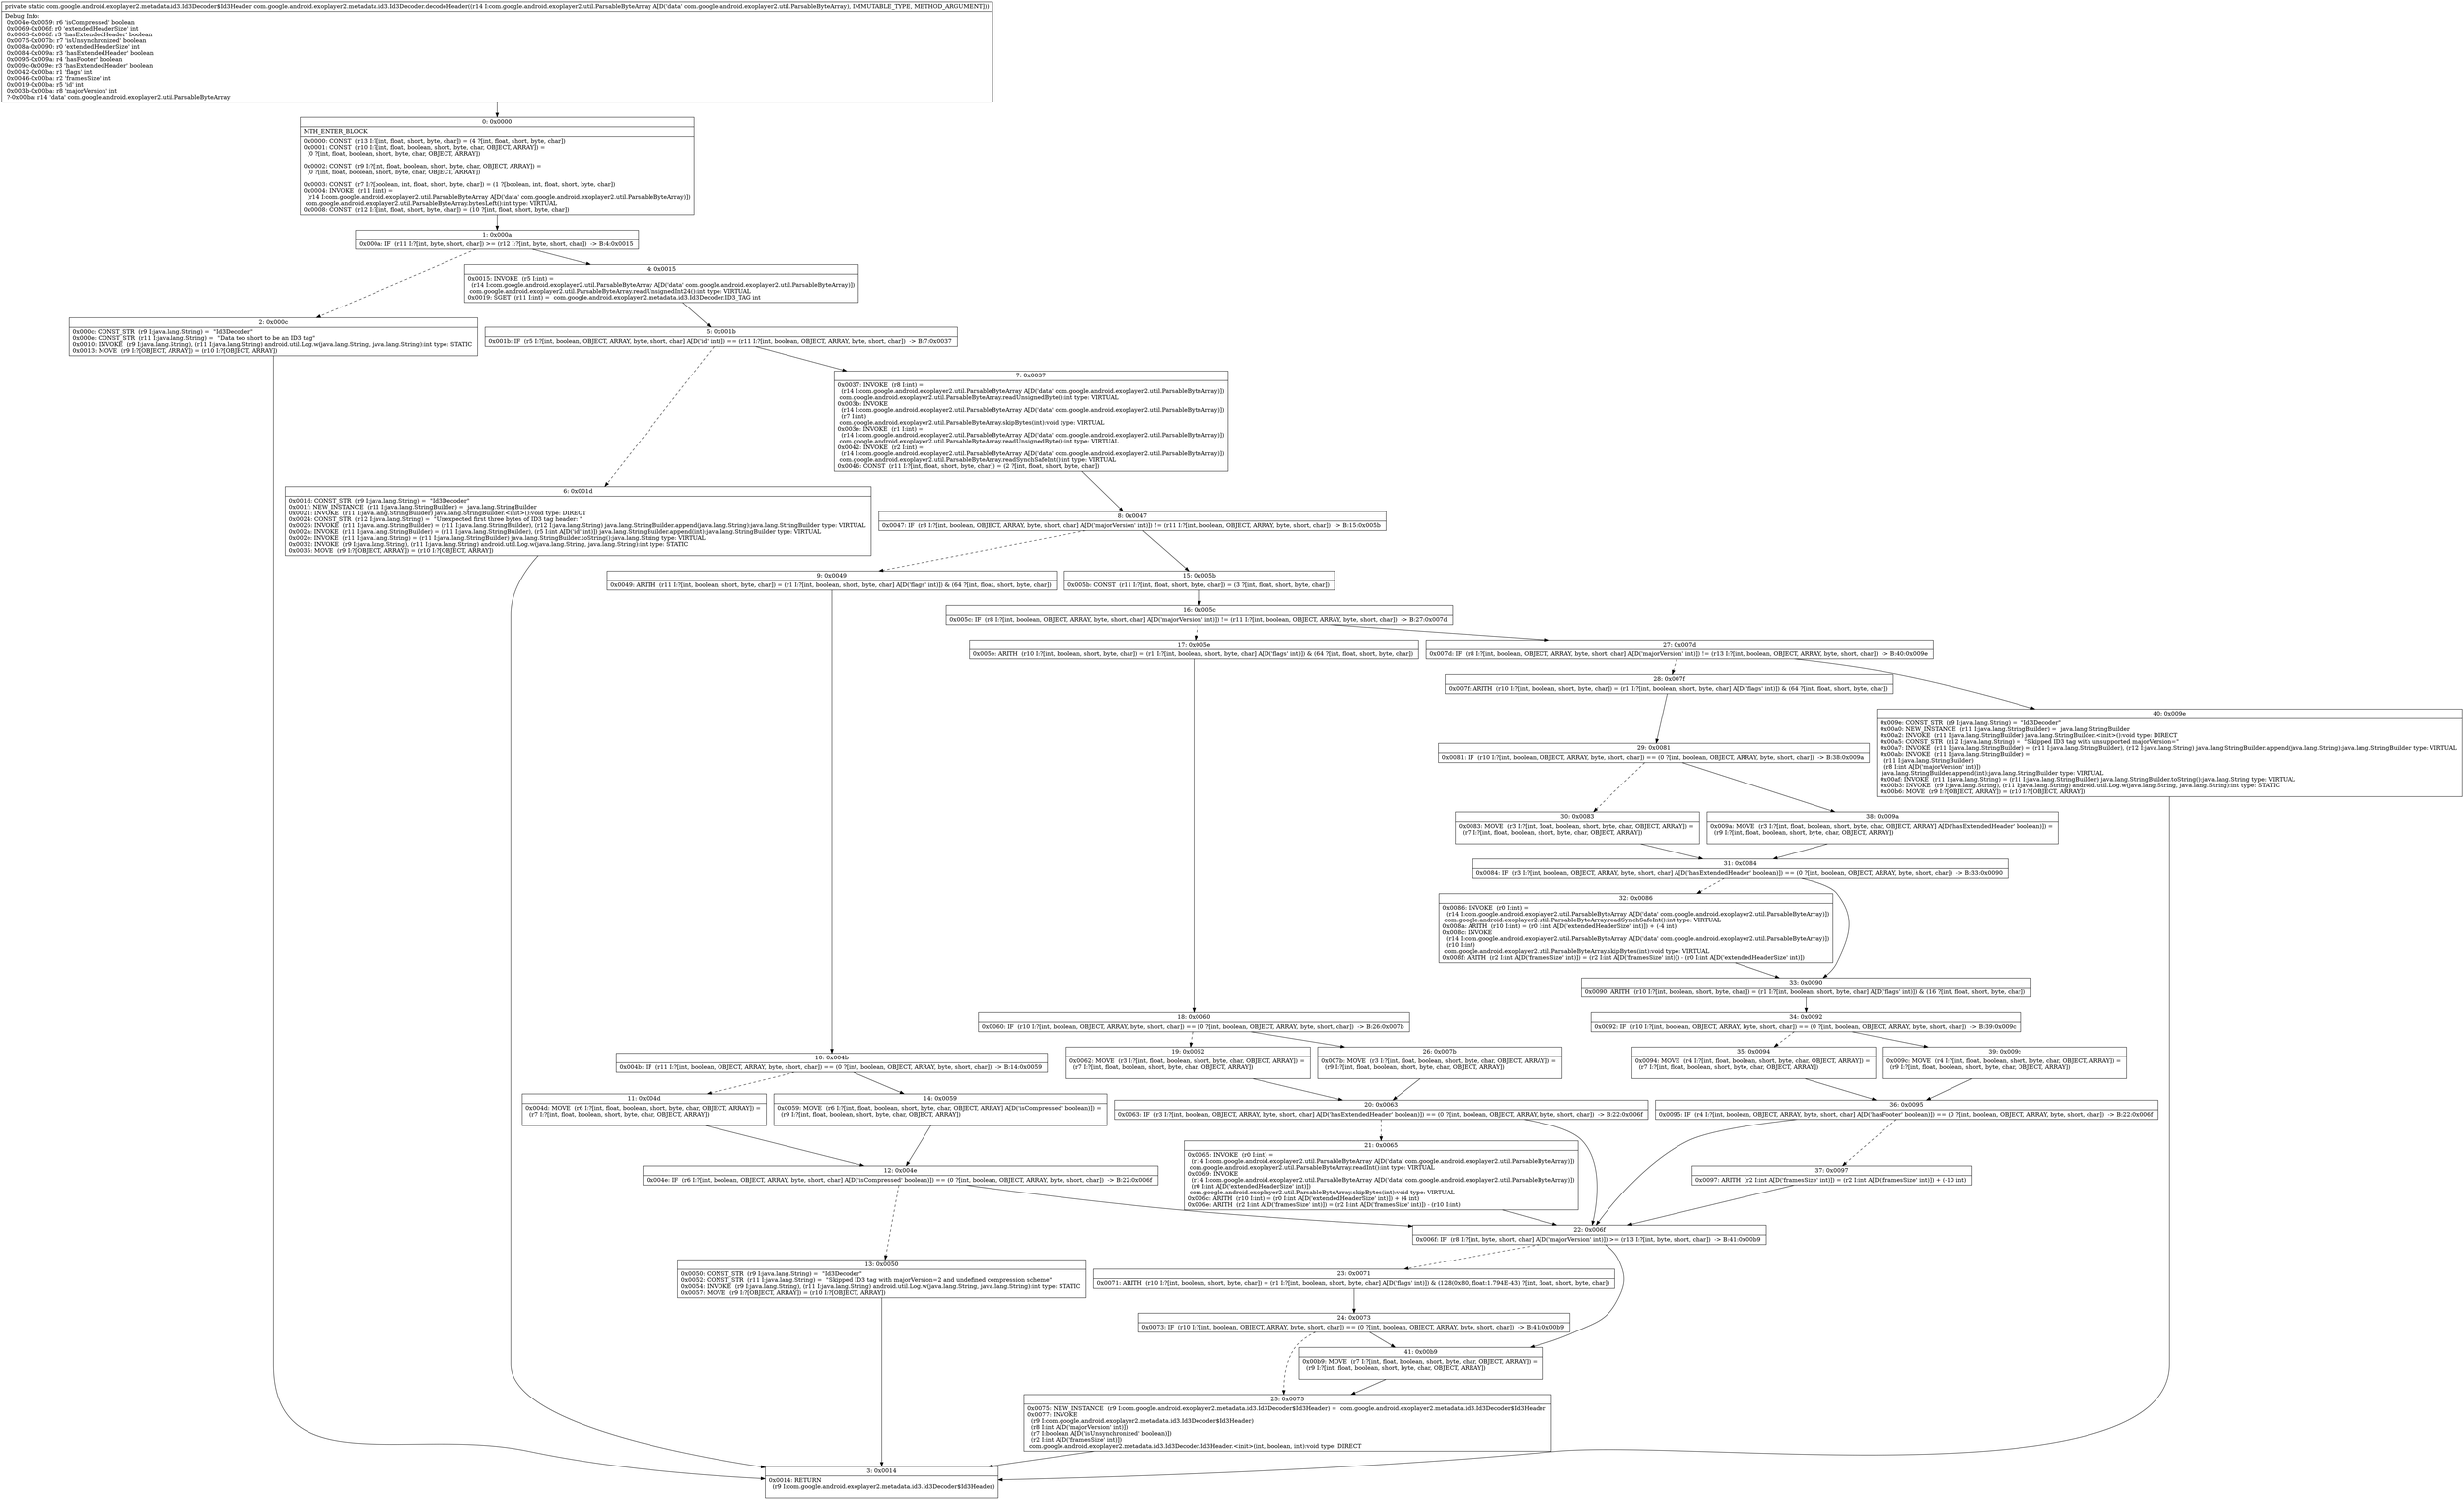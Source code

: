 digraph "CFG forcom.google.android.exoplayer2.metadata.id3.Id3Decoder.decodeHeader(Lcom\/google\/android\/exoplayer2\/util\/ParsableByteArray;)Lcom\/google\/android\/exoplayer2\/metadata\/id3\/Id3Decoder$Id3Header;" {
Node_0 [shape=record,label="{0\:\ 0x0000|MTH_ENTER_BLOCK\l|0x0000: CONST  (r13 I:?[int, float, short, byte, char]) = (4 ?[int, float, short, byte, char]) \l0x0001: CONST  (r10 I:?[int, float, boolean, short, byte, char, OBJECT, ARRAY]) = \l  (0 ?[int, float, boolean, short, byte, char, OBJECT, ARRAY])\l \l0x0002: CONST  (r9 I:?[int, float, boolean, short, byte, char, OBJECT, ARRAY]) = \l  (0 ?[int, float, boolean, short, byte, char, OBJECT, ARRAY])\l \l0x0003: CONST  (r7 I:?[boolean, int, float, short, byte, char]) = (1 ?[boolean, int, float, short, byte, char]) \l0x0004: INVOKE  (r11 I:int) = \l  (r14 I:com.google.android.exoplayer2.util.ParsableByteArray A[D('data' com.google.android.exoplayer2.util.ParsableByteArray)])\l com.google.android.exoplayer2.util.ParsableByteArray.bytesLeft():int type: VIRTUAL \l0x0008: CONST  (r12 I:?[int, float, short, byte, char]) = (10 ?[int, float, short, byte, char]) \l}"];
Node_1 [shape=record,label="{1\:\ 0x000a|0x000a: IF  (r11 I:?[int, byte, short, char]) \>= (r12 I:?[int, byte, short, char])  \-\> B:4:0x0015 \l}"];
Node_2 [shape=record,label="{2\:\ 0x000c|0x000c: CONST_STR  (r9 I:java.lang.String) =  \"Id3Decoder\" \l0x000e: CONST_STR  (r11 I:java.lang.String) =  \"Data too short to be an ID3 tag\" \l0x0010: INVOKE  (r9 I:java.lang.String), (r11 I:java.lang.String) android.util.Log.w(java.lang.String, java.lang.String):int type: STATIC \l0x0013: MOVE  (r9 I:?[OBJECT, ARRAY]) = (r10 I:?[OBJECT, ARRAY]) \l}"];
Node_3 [shape=record,label="{3\:\ 0x0014|0x0014: RETURN  \l  (r9 I:com.google.android.exoplayer2.metadata.id3.Id3Decoder$Id3Header)\l \l}"];
Node_4 [shape=record,label="{4\:\ 0x0015|0x0015: INVOKE  (r5 I:int) = \l  (r14 I:com.google.android.exoplayer2.util.ParsableByteArray A[D('data' com.google.android.exoplayer2.util.ParsableByteArray)])\l com.google.android.exoplayer2.util.ParsableByteArray.readUnsignedInt24():int type: VIRTUAL \l0x0019: SGET  (r11 I:int) =  com.google.android.exoplayer2.metadata.id3.Id3Decoder.ID3_TAG int \l}"];
Node_5 [shape=record,label="{5\:\ 0x001b|0x001b: IF  (r5 I:?[int, boolean, OBJECT, ARRAY, byte, short, char] A[D('id' int)]) == (r11 I:?[int, boolean, OBJECT, ARRAY, byte, short, char])  \-\> B:7:0x0037 \l}"];
Node_6 [shape=record,label="{6\:\ 0x001d|0x001d: CONST_STR  (r9 I:java.lang.String) =  \"Id3Decoder\" \l0x001f: NEW_INSTANCE  (r11 I:java.lang.StringBuilder) =  java.lang.StringBuilder \l0x0021: INVOKE  (r11 I:java.lang.StringBuilder) java.lang.StringBuilder.\<init\>():void type: DIRECT \l0x0024: CONST_STR  (r12 I:java.lang.String) =  \"Unexpected first three bytes of ID3 tag header: \" \l0x0026: INVOKE  (r11 I:java.lang.StringBuilder) = (r11 I:java.lang.StringBuilder), (r12 I:java.lang.String) java.lang.StringBuilder.append(java.lang.String):java.lang.StringBuilder type: VIRTUAL \l0x002a: INVOKE  (r11 I:java.lang.StringBuilder) = (r11 I:java.lang.StringBuilder), (r5 I:int A[D('id' int)]) java.lang.StringBuilder.append(int):java.lang.StringBuilder type: VIRTUAL \l0x002e: INVOKE  (r11 I:java.lang.String) = (r11 I:java.lang.StringBuilder) java.lang.StringBuilder.toString():java.lang.String type: VIRTUAL \l0x0032: INVOKE  (r9 I:java.lang.String), (r11 I:java.lang.String) android.util.Log.w(java.lang.String, java.lang.String):int type: STATIC \l0x0035: MOVE  (r9 I:?[OBJECT, ARRAY]) = (r10 I:?[OBJECT, ARRAY]) \l}"];
Node_7 [shape=record,label="{7\:\ 0x0037|0x0037: INVOKE  (r8 I:int) = \l  (r14 I:com.google.android.exoplayer2.util.ParsableByteArray A[D('data' com.google.android.exoplayer2.util.ParsableByteArray)])\l com.google.android.exoplayer2.util.ParsableByteArray.readUnsignedByte():int type: VIRTUAL \l0x003b: INVOKE  \l  (r14 I:com.google.android.exoplayer2.util.ParsableByteArray A[D('data' com.google.android.exoplayer2.util.ParsableByteArray)])\l  (r7 I:int)\l com.google.android.exoplayer2.util.ParsableByteArray.skipBytes(int):void type: VIRTUAL \l0x003e: INVOKE  (r1 I:int) = \l  (r14 I:com.google.android.exoplayer2.util.ParsableByteArray A[D('data' com.google.android.exoplayer2.util.ParsableByteArray)])\l com.google.android.exoplayer2.util.ParsableByteArray.readUnsignedByte():int type: VIRTUAL \l0x0042: INVOKE  (r2 I:int) = \l  (r14 I:com.google.android.exoplayer2.util.ParsableByteArray A[D('data' com.google.android.exoplayer2.util.ParsableByteArray)])\l com.google.android.exoplayer2.util.ParsableByteArray.readSynchSafeInt():int type: VIRTUAL \l0x0046: CONST  (r11 I:?[int, float, short, byte, char]) = (2 ?[int, float, short, byte, char]) \l}"];
Node_8 [shape=record,label="{8\:\ 0x0047|0x0047: IF  (r8 I:?[int, boolean, OBJECT, ARRAY, byte, short, char] A[D('majorVersion' int)]) != (r11 I:?[int, boolean, OBJECT, ARRAY, byte, short, char])  \-\> B:15:0x005b \l}"];
Node_9 [shape=record,label="{9\:\ 0x0049|0x0049: ARITH  (r11 I:?[int, boolean, short, byte, char]) = (r1 I:?[int, boolean, short, byte, char] A[D('flags' int)]) & (64 ?[int, float, short, byte, char]) \l}"];
Node_10 [shape=record,label="{10\:\ 0x004b|0x004b: IF  (r11 I:?[int, boolean, OBJECT, ARRAY, byte, short, char]) == (0 ?[int, boolean, OBJECT, ARRAY, byte, short, char])  \-\> B:14:0x0059 \l}"];
Node_11 [shape=record,label="{11\:\ 0x004d|0x004d: MOVE  (r6 I:?[int, float, boolean, short, byte, char, OBJECT, ARRAY]) = \l  (r7 I:?[int, float, boolean, short, byte, char, OBJECT, ARRAY])\l \l}"];
Node_12 [shape=record,label="{12\:\ 0x004e|0x004e: IF  (r6 I:?[int, boolean, OBJECT, ARRAY, byte, short, char] A[D('isCompressed' boolean)]) == (0 ?[int, boolean, OBJECT, ARRAY, byte, short, char])  \-\> B:22:0x006f \l}"];
Node_13 [shape=record,label="{13\:\ 0x0050|0x0050: CONST_STR  (r9 I:java.lang.String) =  \"Id3Decoder\" \l0x0052: CONST_STR  (r11 I:java.lang.String) =  \"Skipped ID3 tag with majorVersion=2 and undefined compression scheme\" \l0x0054: INVOKE  (r9 I:java.lang.String), (r11 I:java.lang.String) android.util.Log.w(java.lang.String, java.lang.String):int type: STATIC \l0x0057: MOVE  (r9 I:?[OBJECT, ARRAY]) = (r10 I:?[OBJECT, ARRAY]) \l}"];
Node_14 [shape=record,label="{14\:\ 0x0059|0x0059: MOVE  (r6 I:?[int, float, boolean, short, byte, char, OBJECT, ARRAY] A[D('isCompressed' boolean)]) = \l  (r9 I:?[int, float, boolean, short, byte, char, OBJECT, ARRAY])\l \l}"];
Node_15 [shape=record,label="{15\:\ 0x005b|0x005b: CONST  (r11 I:?[int, float, short, byte, char]) = (3 ?[int, float, short, byte, char]) \l}"];
Node_16 [shape=record,label="{16\:\ 0x005c|0x005c: IF  (r8 I:?[int, boolean, OBJECT, ARRAY, byte, short, char] A[D('majorVersion' int)]) != (r11 I:?[int, boolean, OBJECT, ARRAY, byte, short, char])  \-\> B:27:0x007d \l}"];
Node_17 [shape=record,label="{17\:\ 0x005e|0x005e: ARITH  (r10 I:?[int, boolean, short, byte, char]) = (r1 I:?[int, boolean, short, byte, char] A[D('flags' int)]) & (64 ?[int, float, short, byte, char]) \l}"];
Node_18 [shape=record,label="{18\:\ 0x0060|0x0060: IF  (r10 I:?[int, boolean, OBJECT, ARRAY, byte, short, char]) == (0 ?[int, boolean, OBJECT, ARRAY, byte, short, char])  \-\> B:26:0x007b \l}"];
Node_19 [shape=record,label="{19\:\ 0x0062|0x0062: MOVE  (r3 I:?[int, float, boolean, short, byte, char, OBJECT, ARRAY]) = \l  (r7 I:?[int, float, boolean, short, byte, char, OBJECT, ARRAY])\l \l}"];
Node_20 [shape=record,label="{20\:\ 0x0063|0x0063: IF  (r3 I:?[int, boolean, OBJECT, ARRAY, byte, short, char] A[D('hasExtendedHeader' boolean)]) == (0 ?[int, boolean, OBJECT, ARRAY, byte, short, char])  \-\> B:22:0x006f \l}"];
Node_21 [shape=record,label="{21\:\ 0x0065|0x0065: INVOKE  (r0 I:int) = \l  (r14 I:com.google.android.exoplayer2.util.ParsableByteArray A[D('data' com.google.android.exoplayer2.util.ParsableByteArray)])\l com.google.android.exoplayer2.util.ParsableByteArray.readInt():int type: VIRTUAL \l0x0069: INVOKE  \l  (r14 I:com.google.android.exoplayer2.util.ParsableByteArray A[D('data' com.google.android.exoplayer2.util.ParsableByteArray)])\l  (r0 I:int A[D('extendedHeaderSize' int)])\l com.google.android.exoplayer2.util.ParsableByteArray.skipBytes(int):void type: VIRTUAL \l0x006c: ARITH  (r10 I:int) = (r0 I:int A[D('extendedHeaderSize' int)]) + (4 int) \l0x006e: ARITH  (r2 I:int A[D('framesSize' int)]) = (r2 I:int A[D('framesSize' int)]) \- (r10 I:int) \l}"];
Node_22 [shape=record,label="{22\:\ 0x006f|0x006f: IF  (r8 I:?[int, byte, short, char] A[D('majorVersion' int)]) \>= (r13 I:?[int, byte, short, char])  \-\> B:41:0x00b9 \l}"];
Node_23 [shape=record,label="{23\:\ 0x0071|0x0071: ARITH  (r10 I:?[int, boolean, short, byte, char]) = (r1 I:?[int, boolean, short, byte, char] A[D('flags' int)]) & (128(0x80, float:1.794E\-43) ?[int, float, short, byte, char]) \l}"];
Node_24 [shape=record,label="{24\:\ 0x0073|0x0073: IF  (r10 I:?[int, boolean, OBJECT, ARRAY, byte, short, char]) == (0 ?[int, boolean, OBJECT, ARRAY, byte, short, char])  \-\> B:41:0x00b9 \l}"];
Node_25 [shape=record,label="{25\:\ 0x0075|0x0075: NEW_INSTANCE  (r9 I:com.google.android.exoplayer2.metadata.id3.Id3Decoder$Id3Header) =  com.google.android.exoplayer2.metadata.id3.Id3Decoder$Id3Header \l0x0077: INVOKE  \l  (r9 I:com.google.android.exoplayer2.metadata.id3.Id3Decoder$Id3Header)\l  (r8 I:int A[D('majorVersion' int)])\l  (r7 I:boolean A[D('isUnsynchronized' boolean)])\l  (r2 I:int A[D('framesSize' int)])\l com.google.android.exoplayer2.metadata.id3.Id3Decoder.Id3Header.\<init\>(int, boolean, int):void type: DIRECT \l}"];
Node_26 [shape=record,label="{26\:\ 0x007b|0x007b: MOVE  (r3 I:?[int, float, boolean, short, byte, char, OBJECT, ARRAY]) = \l  (r9 I:?[int, float, boolean, short, byte, char, OBJECT, ARRAY])\l \l}"];
Node_27 [shape=record,label="{27\:\ 0x007d|0x007d: IF  (r8 I:?[int, boolean, OBJECT, ARRAY, byte, short, char] A[D('majorVersion' int)]) != (r13 I:?[int, boolean, OBJECT, ARRAY, byte, short, char])  \-\> B:40:0x009e \l}"];
Node_28 [shape=record,label="{28\:\ 0x007f|0x007f: ARITH  (r10 I:?[int, boolean, short, byte, char]) = (r1 I:?[int, boolean, short, byte, char] A[D('flags' int)]) & (64 ?[int, float, short, byte, char]) \l}"];
Node_29 [shape=record,label="{29\:\ 0x0081|0x0081: IF  (r10 I:?[int, boolean, OBJECT, ARRAY, byte, short, char]) == (0 ?[int, boolean, OBJECT, ARRAY, byte, short, char])  \-\> B:38:0x009a \l}"];
Node_30 [shape=record,label="{30\:\ 0x0083|0x0083: MOVE  (r3 I:?[int, float, boolean, short, byte, char, OBJECT, ARRAY]) = \l  (r7 I:?[int, float, boolean, short, byte, char, OBJECT, ARRAY])\l \l}"];
Node_31 [shape=record,label="{31\:\ 0x0084|0x0084: IF  (r3 I:?[int, boolean, OBJECT, ARRAY, byte, short, char] A[D('hasExtendedHeader' boolean)]) == (0 ?[int, boolean, OBJECT, ARRAY, byte, short, char])  \-\> B:33:0x0090 \l}"];
Node_32 [shape=record,label="{32\:\ 0x0086|0x0086: INVOKE  (r0 I:int) = \l  (r14 I:com.google.android.exoplayer2.util.ParsableByteArray A[D('data' com.google.android.exoplayer2.util.ParsableByteArray)])\l com.google.android.exoplayer2.util.ParsableByteArray.readSynchSafeInt():int type: VIRTUAL \l0x008a: ARITH  (r10 I:int) = (r0 I:int A[D('extendedHeaderSize' int)]) + (\-4 int) \l0x008c: INVOKE  \l  (r14 I:com.google.android.exoplayer2.util.ParsableByteArray A[D('data' com.google.android.exoplayer2.util.ParsableByteArray)])\l  (r10 I:int)\l com.google.android.exoplayer2.util.ParsableByteArray.skipBytes(int):void type: VIRTUAL \l0x008f: ARITH  (r2 I:int A[D('framesSize' int)]) = (r2 I:int A[D('framesSize' int)]) \- (r0 I:int A[D('extendedHeaderSize' int)]) \l}"];
Node_33 [shape=record,label="{33\:\ 0x0090|0x0090: ARITH  (r10 I:?[int, boolean, short, byte, char]) = (r1 I:?[int, boolean, short, byte, char] A[D('flags' int)]) & (16 ?[int, float, short, byte, char]) \l}"];
Node_34 [shape=record,label="{34\:\ 0x0092|0x0092: IF  (r10 I:?[int, boolean, OBJECT, ARRAY, byte, short, char]) == (0 ?[int, boolean, OBJECT, ARRAY, byte, short, char])  \-\> B:39:0x009c \l}"];
Node_35 [shape=record,label="{35\:\ 0x0094|0x0094: MOVE  (r4 I:?[int, float, boolean, short, byte, char, OBJECT, ARRAY]) = \l  (r7 I:?[int, float, boolean, short, byte, char, OBJECT, ARRAY])\l \l}"];
Node_36 [shape=record,label="{36\:\ 0x0095|0x0095: IF  (r4 I:?[int, boolean, OBJECT, ARRAY, byte, short, char] A[D('hasFooter' boolean)]) == (0 ?[int, boolean, OBJECT, ARRAY, byte, short, char])  \-\> B:22:0x006f \l}"];
Node_37 [shape=record,label="{37\:\ 0x0097|0x0097: ARITH  (r2 I:int A[D('framesSize' int)]) = (r2 I:int A[D('framesSize' int)]) + (\-10 int) \l}"];
Node_38 [shape=record,label="{38\:\ 0x009a|0x009a: MOVE  (r3 I:?[int, float, boolean, short, byte, char, OBJECT, ARRAY] A[D('hasExtendedHeader' boolean)]) = \l  (r9 I:?[int, float, boolean, short, byte, char, OBJECT, ARRAY])\l \l}"];
Node_39 [shape=record,label="{39\:\ 0x009c|0x009c: MOVE  (r4 I:?[int, float, boolean, short, byte, char, OBJECT, ARRAY]) = \l  (r9 I:?[int, float, boolean, short, byte, char, OBJECT, ARRAY])\l \l}"];
Node_40 [shape=record,label="{40\:\ 0x009e|0x009e: CONST_STR  (r9 I:java.lang.String) =  \"Id3Decoder\" \l0x00a0: NEW_INSTANCE  (r11 I:java.lang.StringBuilder) =  java.lang.StringBuilder \l0x00a2: INVOKE  (r11 I:java.lang.StringBuilder) java.lang.StringBuilder.\<init\>():void type: DIRECT \l0x00a5: CONST_STR  (r12 I:java.lang.String) =  \"Skipped ID3 tag with unsupported majorVersion=\" \l0x00a7: INVOKE  (r11 I:java.lang.StringBuilder) = (r11 I:java.lang.StringBuilder), (r12 I:java.lang.String) java.lang.StringBuilder.append(java.lang.String):java.lang.StringBuilder type: VIRTUAL \l0x00ab: INVOKE  (r11 I:java.lang.StringBuilder) = \l  (r11 I:java.lang.StringBuilder)\l  (r8 I:int A[D('majorVersion' int)])\l java.lang.StringBuilder.append(int):java.lang.StringBuilder type: VIRTUAL \l0x00af: INVOKE  (r11 I:java.lang.String) = (r11 I:java.lang.StringBuilder) java.lang.StringBuilder.toString():java.lang.String type: VIRTUAL \l0x00b3: INVOKE  (r9 I:java.lang.String), (r11 I:java.lang.String) android.util.Log.w(java.lang.String, java.lang.String):int type: STATIC \l0x00b6: MOVE  (r9 I:?[OBJECT, ARRAY]) = (r10 I:?[OBJECT, ARRAY]) \l}"];
Node_41 [shape=record,label="{41\:\ 0x00b9|0x00b9: MOVE  (r7 I:?[int, float, boolean, short, byte, char, OBJECT, ARRAY]) = \l  (r9 I:?[int, float, boolean, short, byte, char, OBJECT, ARRAY])\l \l}"];
MethodNode[shape=record,label="{private static com.google.android.exoplayer2.metadata.id3.Id3Decoder$Id3Header com.google.android.exoplayer2.metadata.id3.Id3Decoder.decodeHeader((r14 I:com.google.android.exoplayer2.util.ParsableByteArray A[D('data' com.google.android.exoplayer2.util.ParsableByteArray), IMMUTABLE_TYPE, METHOD_ARGUMENT]))  | Debug Info:\l  0x004e\-0x0059: r6 'isCompressed' boolean\l  0x0069\-0x006f: r0 'extendedHeaderSize' int\l  0x0063\-0x006f: r3 'hasExtendedHeader' boolean\l  0x0075\-0x007b: r7 'isUnsynchronized' boolean\l  0x008a\-0x0090: r0 'extendedHeaderSize' int\l  0x0084\-0x009a: r3 'hasExtendedHeader' boolean\l  0x0095\-0x009a: r4 'hasFooter' boolean\l  0x009c\-0x009e: r3 'hasExtendedHeader' boolean\l  0x0042\-0x00ba: r1 'flags' int\l  0x0046\-0x00ba: r2 'framesSize' int\l  0x0019\-0x00ba: r5 'id' int\l  0x003b\-0x00ba: r8 'majorVersion' int\l  ?\-0x00ba: r14 'data' com.google.android.exoplayer2.util.ParsableByteArray\l}"];
MethodNode -> Node_0;
Node_0 -> Node_1;
Node_1 -> Node_2[style=dashed];
Node_1 -> Node_4;
Node_2 -> Node_3;
Node_4 -> Node_5;
Node_5 -> Node_6[style=dashed];
Node_5 -> Node_7;
Node_6 -> Node_3;
Node_7 -> Node_8;
Node_8 -> Node_9[style=dashed];
Node_8 -> Node_15;
Node_9 -> Node_10;
Node_10 -> Node_11[style=dashed];
Node_10 -> Node_14;
Node_11 -> Node_12;
Node_12 -> Node_13[style=dashed];
Node_12 -> Node_22;
Node_13 -> Node_3;
Node_14 -> Node_12;
Node_15 -> Node_16;
Node_16 -> Node_17[style=dashed];
Node_16 -> Node_27;
Node_17 -> Node_18;
Node_18 -> Node_19[style=dashed];
Node_18 -> Node_26;
Node_19 -> Node_20;
Node_20 -> Node_21[style=dashed];
Node_20 -> Node_22;
Node_21 -> Node_22;
Node_22 -> Node_23[style=dashed];
Node_22 -> Node_41;
Node_23 -> Node_24;
Node_24 -> Node_25[style=dashed];
Node_24 -> Node_41;
Node_25 -> Node_3;
Node_26 -> Node_20;
Node_27 -> Node_28[style=dashed];
Node_27 -> Node_40;
Node_28 -> Node_29;
Node_29 -> Node_30[style=dashed];
Node_29 -> Node_38;
Node_30 -> Node_31;
Node_31 -> Node_32[style=dashed];
Node_31 -> Node_33;
Node_32 -> Node_33;
Node_33 -> Node_34;
Node_34 -> Node_35[style=dashed];
Node_34 -> Node_39;
Node_35 -> Node_36;
Node_36 -> Node_22;
Node_36 -> Node_37[style=dashed];
Node_37 -> Node_22;
Node_38 -> Node_31;
Node_39 -> Node_36;
Node_40 -> Node_3;
Node_41 -> Node_25;
}

